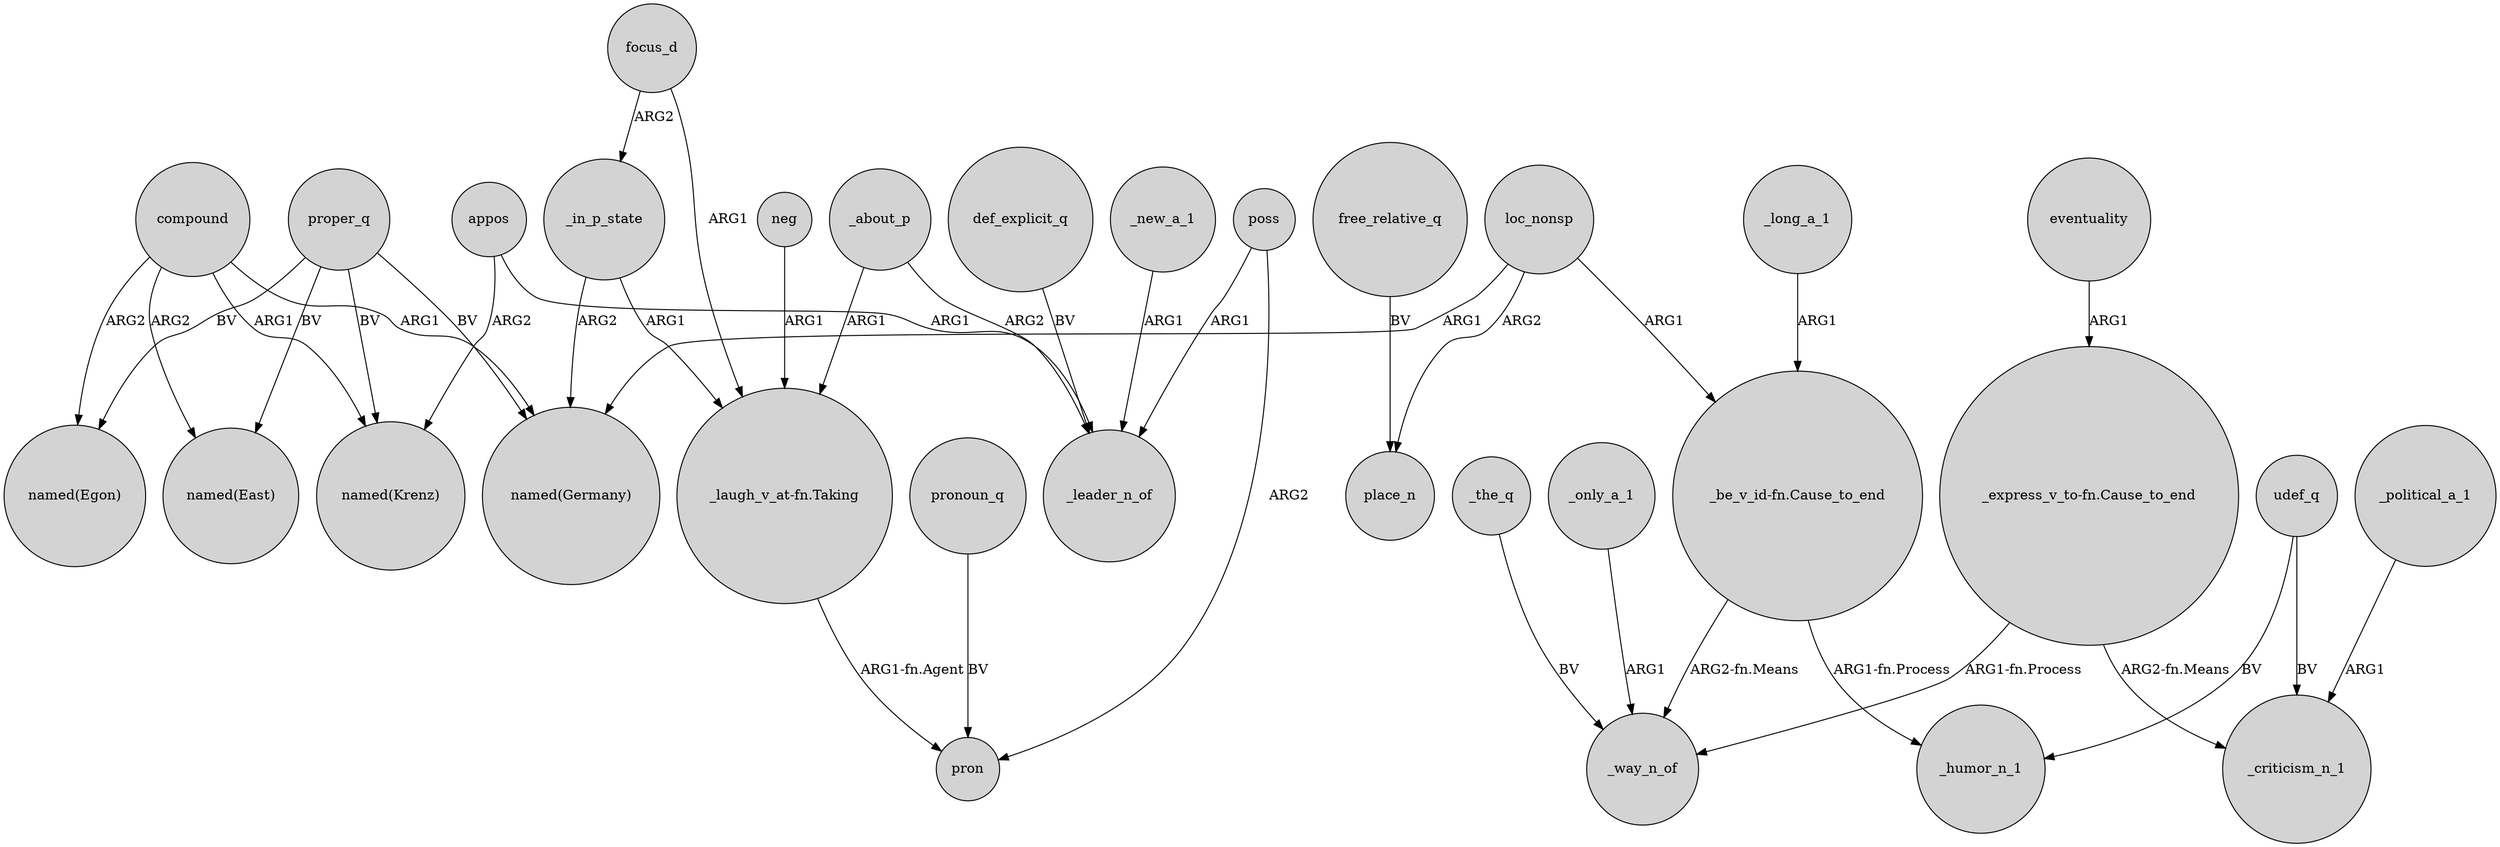 digraph {
	node [shape=circle style=filled]
	proper_q -> "named(Krenz)" [label=BV]
	neg -> "_laugh_v_at-fn.Taking" [label=ARG1]
	focus_d -> _in_p_state [label=ARG2]
	compound -> "named(East)" [label=ARG2]
	appos -> _leader_n_of [label=ARG1]
	_only_a_1 -> _way_n_of [label=ARG1]
	compound -> "named(Egon)" [label=ARG2]
	_in_p_state -> "_laugh_v_at-fn.Taking" [label=ARG1]
	loc_nonsp -> "named(Germany)" [label=ARG1]
	free_relative_q -> place_n [label=BV]
	"_express_v_to-fn.Cause_to_end" -> _way_n_of [label="ARG1-fn.Process"]
	_about_p -> _leader_n_of [label=ARG2]
	appos -> "named(Krenz)" [label=ARG2]
	_about_p -> "_laugh_v_at-fn.Taking" [label=ARG1]
	proper_q -> "named(Egon)" [label=BV]
	loc_nonsp -> "_be_v_id-fn.Cause_to_end" [label=ARG1]
	proper_q -> "named(East)" [label=BV]
	"_be_v_id-fn.Cause_to_end" -> _way_n_of [label="ARG2-fn.Means"]
	_political_a_1 -> _criticism_n_1 [label=ARG1]
	pronoun_q -> pron [label=BV]
	udef_q -> _criticism_n_1 [label=BV]
	"_express_v_to-fn.Cause_to_end" -> _criticism_n_1 [label="ARG2-fn.Means"]
	poss -> pron [label=ARG2]
	compound -> "named(Krenz)" [label=ARG1]
	def_explicit_q -> _leader_n_of [label=BV]
	_long_a_1 -> "_be_v_id-fn.Cause_to_end" [label=ARG1]
	_the_q -> _way_n_of [label=BV]
	poss -> _leader_n_of [label=ARG1]
	compound -> "named(Germany)" [label=ARG1]
	"_laugh_v_at-fn.Taking" -> pron [label="ARG1-fn.Agent"]
	eventuality -> "_express_v_to-fn.Cause_to_end" [label=ARG1]
	focus_d -> "_laugh_v_at-fn.Taking" [label=ARG1]
	_in_p_state -> "named(Germany)" [label=ARG2]
	udef_q -> _humor_n_1 [label=BV]
	loc_nonsp -> place_n [label=ARG2]
	"_be_v_id-fn.Cause_to_end" -> _humor_n_1 [label="ARG1-fn.Process"]
	_new_a_1 -> _leader_n_of [label=ARG1]
	proper_q -> "named(Germany)" [label=BV]
}
